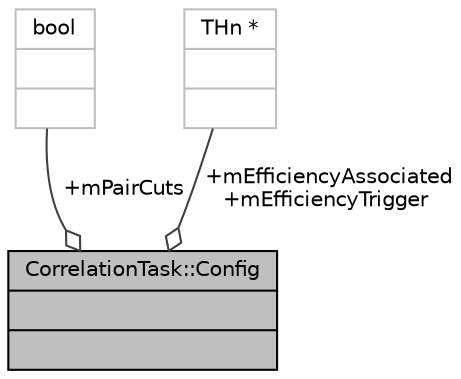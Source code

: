 digraph "CorrelationTask::Config"
{
 // INTERACTIVE_SVG=YES
  bgcolor="transparent";
  edge [fontname="Helvetica",fontsize="10",labelfontname="Helvetica",labelfontsize="10"];
  node [fontname="Helvetica",fontsize="10",shape=record];
  Node1 [label="{CorrelationTask::Config\n||}",height=0.2,width=0.4,color="black", fillcolor="grey75", style="filled", fontcolor="black"];
  Node2 -> Node1 [color="grey25",fontsize="10",style="solid",label=" +mPairCuts" ,arrowhead="odiamond",fontname="Helvetica"];
  Node2 [label="{bool\n||}",height=0.2,width=0.4,color="grey75"];
  Node3 -> Node1 [color="grey25",fontsize="10",style="solid",label=" +mEfficiencyAssociated\n+mEfficiencyTrigger" ,arrowhead="odiamond",fontname="Helvetica"];
  Node3 [label="{THn *\n||}",height=0.2,width=0.4,color="grey75"];
}
